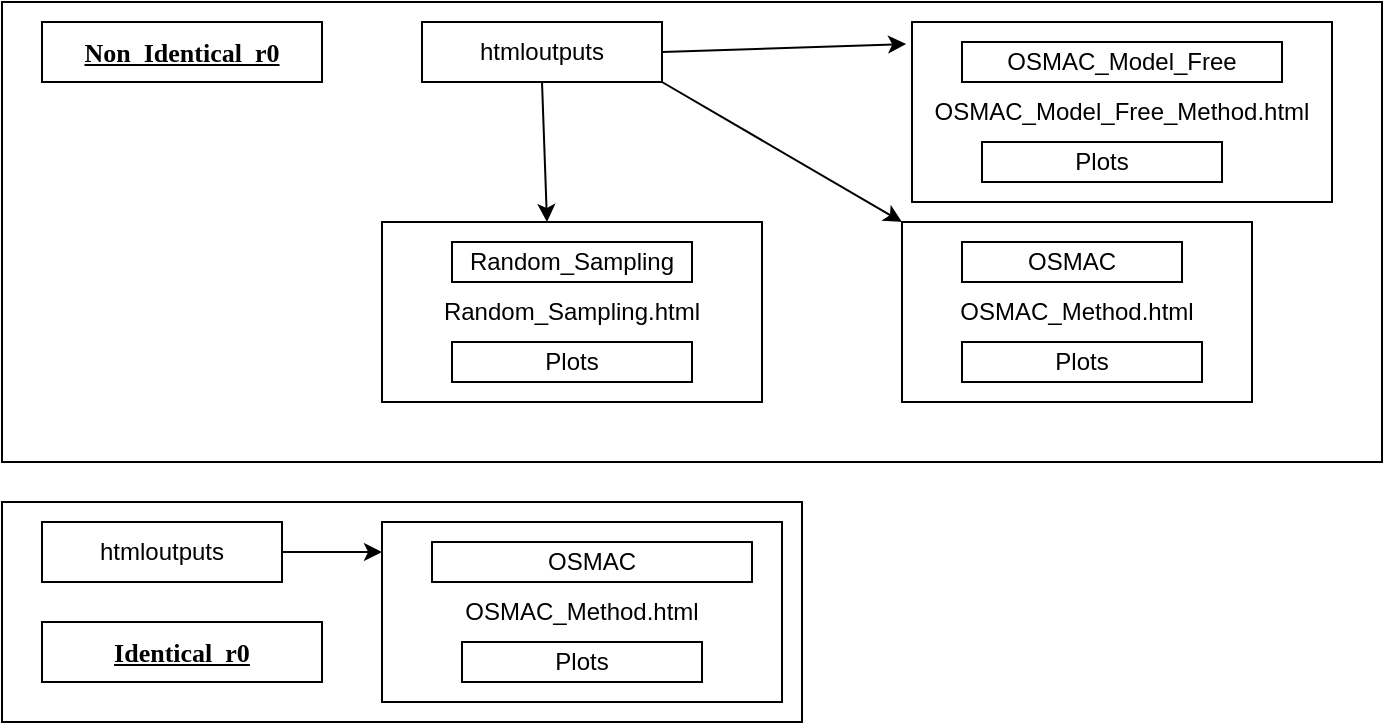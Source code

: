 <mxfile version="21.0.2" type="device"><diagram id="ytmR5HKEm_kyoYOyQnbl" name="Page-1"><mxGraphModel dx="1434" dy="696" grid="1" gridSize="10" guides="1" tooltips="1" connect="1" arrows="1" fold="1" page="1" pageScale="1" pageWidth="1169" pageHeight="827" math="0" shadow="0"><root><mxCell id="0"/><mxCell id="1" parent="0"/><mxCell id="hE2MfA-bIJgHKBOPgiyn-29" value="" style="rounded=0;whiteSpace=wrap;html=1;fontFamily=Verdana;fontSize=13;fontColor=#000000;" parent="1" vertex="1"><mxGeometry x="10" y="260" width="400" height="110" as="geometry"/></mxCell><mxCell id="hE2MfA-bIJgHKBOPgiyn-28" value="" style="rounded=0;whiteSpace=wrap;html=1;fontFamily=Verdana;fontSize=13;fontColor=#000000;" parent="1" vertex="1"><mxGeometry x="10" y="10" width="690" height="230" as="geometry"/></mxCell><mxCell id="Y15IXwa4bZaMsPX_LT59-4" value="OSMAC_Method.html" style="rounded=0;whiteSpace=wrap;html=1;" parent="1" vertex="1"><mxGeometry x="460" y="120" width="175" height="90" as="geometry"/></mxCell><mxCell id="Y15IXwa4bZaMsPX_LT59-6" value="Random_Sampling.html&lt;br&gt;" style="rounded=0;whiteSpace=wrap;html=1;" parent="1" vertex="1"><mxGeometry x="200" y="120" width="190" height="90" as="geometry"/></mxCell><mxCell id="Y15IXwa4bZaMsPX_LT59-7" value="htmloutputs" style="rounded=0;whiteSpace=wrap;html=1;" parent="1" vertex="1"><mxGeometry x="220" y="20" width="120" height="30" as="geometry"/></mxCell><mxCell id="Y15IXwa4bZaMsPX_LT59-11" value="Random_Sampling" style="rounded=0;whiteSpace=wrap;html=1;" parent="1" vertex="1"><mxGeometry x="235" y="130" width="120" height="20" as="geometry"/></mxCell><mxCell id="Y15IXwa4bZaMsPX_LT59-13" value="OSMAC" style="rounded=0;whiteSpace=wrap;html=1;" parent="1" vertex="1"><mxGeometry x="490" y="130" width="110" height="20" as="geometry"/></mxCell><mxCell id="Y15IXwa4bZaMsPX_LT59-31" value="" style="endArrow=classic;html=1;exitX=0.5;exitY=1;exitDx=0;exitDy=0;entryX=0.25;entryY=0;entryDx=0;entryDy=0;" parent="1" edge="1"><mxGeometry width="50" height="50" relative="1" as="geometry"><mxPoint x="280" y="50" as="sourcePoint"/><mxPoint x="282.5" y="120" as="targetPoint"/></mxGeometry></mxCell><mxCell id="Y15IXwa4bZaMsPX_LT59-32" value="" style="endArrow=classic;html=1;exitX=1;exitY=1;exitDx=0;exitDy=0;entryX=0;entryY=0;entryDx=0;entryDy=0;" parent="1" target="Y15IXwa4bZaMsPX_LT59-4" edge="1"><mxGeometry width="50" height="50" relative="1" as="geometry"><mxPoint x="340" y="50" as="sourcePoint"/><mxPoint x="485" y="120" as="targetPoint"/></mxGeometry></mxCell><mxCell id="Y15IXwa4bZaMsPX_LT59-44" value="Plots" style="rounded=0;whiteSpace=wrap;html=1;" parent="1" vertex="1"><mxGeometry x="235" y="180" width="120" height="20" as="geometry"/></mxCell><mxCell id="Y15IXwa4bZaMsPX_LT59-46" value="Plots" style="rounded=0;whiteSpace=wrap;html=1;" parent="1" vertex="1"><mxGeometry x="490" y="180" width="120" height="20" as="geometry"/></mxCell><mxCell id="hE2MfA-bIJgHKBOPgiyn-1" value="OSMAC_Model_Free_Method.html" style="rounded=0;whiteSpace=wrap;html=1;" parent="1" vertex="1"><mxGeometry x="465" y="20" width="210" height="90" as="geometry"/></mxCell><mxCell id="hE2MfA-bIJgHKBOPgiyn-2" value="OSMAC_Model_Free" style="rounded=0;whiteSpace=wrap;html=1;" parent="1" vertex="1"><mxGeometry x="490" y="30" width="160" height="20" as="geometry"/></mxCell><mxCell id="hE2MfA-bIJgHKBOPgiyn-3" value="Plots" style="rounded=0;whiteSpace=wrap;html=1;" parent="1" vertex="1"><mxGeometry x="500" y="80" width="120" height="20" as="geometry"/></mxCell><mxCell id="hE2MfA-bIJgHKBOPgiyn-4" value="" style="endArrow=classic;html=1;exitX=1;exitY=0.5;exitDx=0;exitDy=0;entryX=-0.014;entryY=0.122;entryDx=0;entryDy=0;entryPerimeter=0;" parent="1" target="hE2MfA-bIJgHKBOPgiyn-1" edge="1"><mxGeometry width="50" height="50" relative="1" as="geometry"><mxPoint x="340" y="35" as="sourcePoint"/><mxPoint x="525.28" y="129.01" as="targetPoint"/></mxGeometry></mxCell><mxCell id="hE2MfA-bIJgHKBOPgiyn-5" value="&lt;font color=&quot;#000000&quot;&gt;&lt;b&gt;&lt;u&gt;Non_Identical_r0&lt;/u&gt;&lt;/b&gt;&lt;/font&gt;" style="rounded=0;whiteSpace=wrap;html=1;fontFamily=Verdana;fontSize=13;fontColor=#CC00CC;" parent="1" vertex="1"><mxGeometry x="30" y="20" width="140" height="30" as="geometry"/></mxCell><mxCell id="hE2MfA-bIJgHKBOPgiyn-9" value="htmloutputs" style="rounded=0;whiteSpace=wrap;html=1;" parent="1" vertex="1"><mxGeometry x="30" y="270" width="120" height="30" as="geometry"/></mxCell><mxCell id="hE2MfA-bIJgHKBOPgiyn-23" value="OSMAC_Method.html" style="rounded=0;whiteSpace=wrap;html=1;" parent="1" vertex="1"><mxGeometry x="200" y="270" width="200" height="90" as="geometry"/></mxCell><mxCell id="hE2MfA-bIJgHKBOPgiyn-24" value="OSMAC" style="rounded=0;whiteSpace=wrap;html=1;" parent="1" vertex="1"><mxGeometry x="225" y="280" width="160" height="20" as="geometry"/></mxCell><mxCell id="hE2MfA-bIJgHKBOPgiyn-25" value="Plots" style="rounded=0;whiteSpace=wrap;html=1;" parent="1" vertex="1"><mxGeometry x="240" y="330" width="120" height="20" as="geometry"/></mxCell><mxCell id="hE2MfA-bIJgHKBOPgiyn-26" value="" style="endArrow=classic;html=1;exitX=1;exitY=0.5;exitDx=0;exitDy=0;" parent="1" edge="1"><mxGeometry width="50" height="50" relative="1" as="geometry"><mxPoint x="150" y="285" as="sourcePoint"/><mxPoint x="200" y="285" as="targetPoint"/></mxGeometry></mxCell><mxCell id="hE2MfA-bIJgHKBOPgiyn-27" value="&lt;font color=&quot;#000000&quot;&gt;&lt;b&gt;&lt;u&gt;Identical_r0&lt;/u&gt;&lt;/b&gt;&lt;/font&gt;" style="rounded=0;whiteSpace=wrap;html=1;fontFamily=Verdana;fontSize=13;fontColor=#CC00CC;" parent="1" vertex="1"><mxGeometry x="30" y="320" width="140" height="30" as="geometry"/></mxCell></root></mxGraphModel></diagram></mxfile>